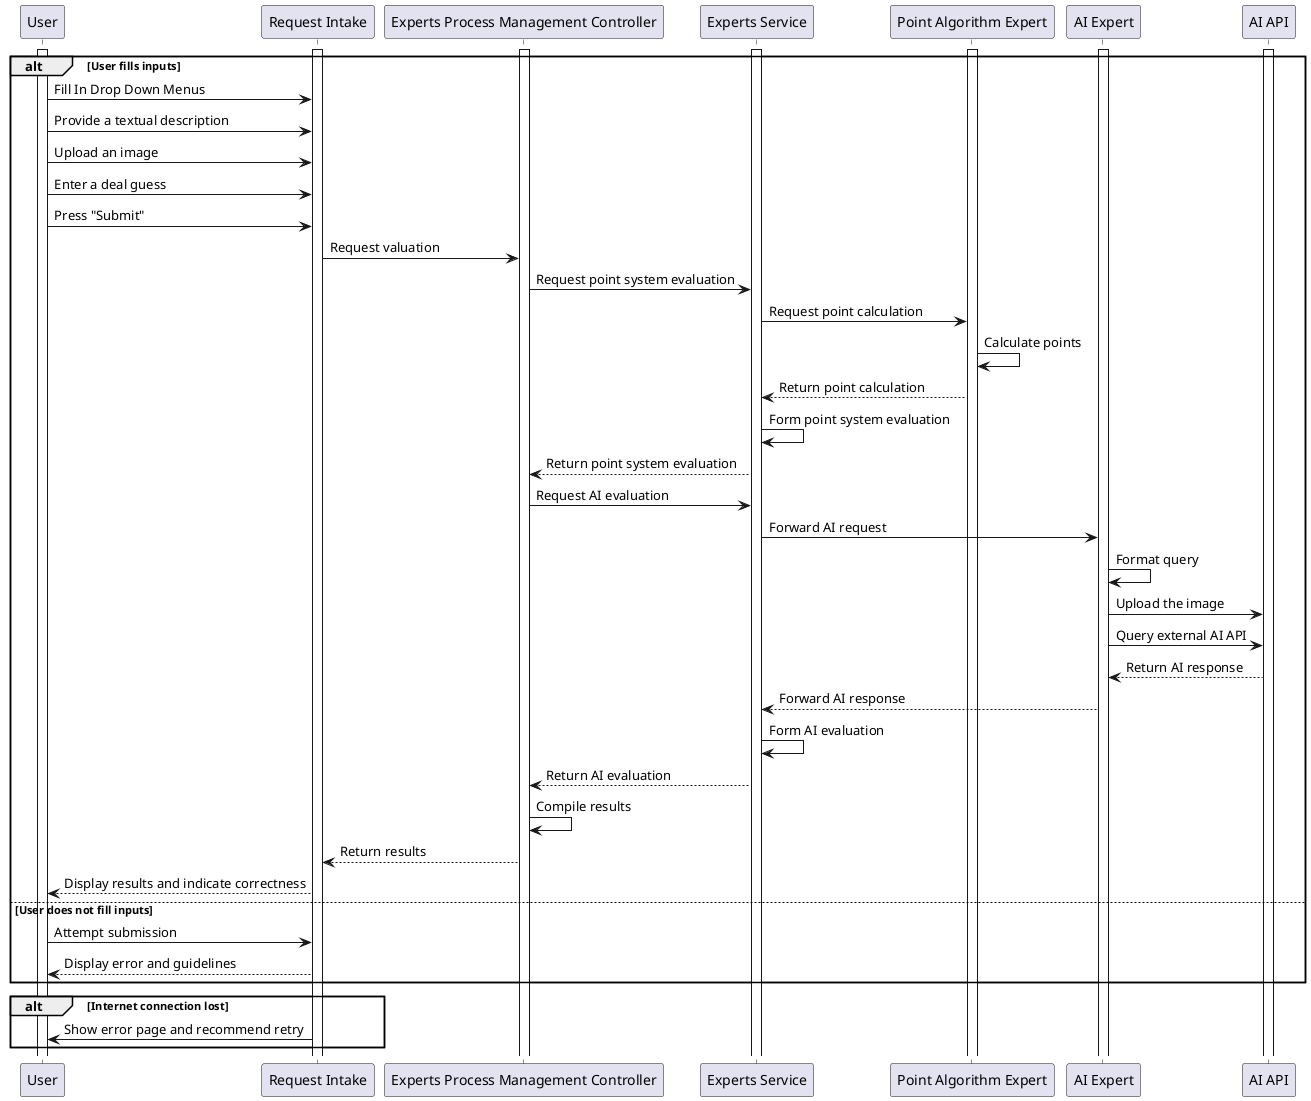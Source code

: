 @startuml be5
participant User
participant "Request Intake" as Intake
participant "Experts Process Management Controller" as Controller
participant "Experts Service" as Service
participant "Point Algorithm Expert" as Algorithm
participant "AI Expert" as AI
participant "AI API" as AI_API

activate User
activate Intake
activate Controller
activate Service
activate Algorithm
activate AI
activate AI_API

alt User fills inputs
    User -> Intake: Fill In Drop Down Menus
    User -> Intake: Provide a textual description
    User -> Intake: Upload an image
    User -> Intake: Enter a deal guess
    User -> Intake: Press "Submit"
    Intake -> Controller: Request valuation
    Controller -> Service: Request point system evaluation
    Service -> Algorithm: Request point calculation
    Algorithm -> Algorithm: Calculate points
    Algorithm --> Service: Return point calculation
    Service -> Service: Form point system evaluation
    Service --> Controller: Return point system evaluation
    Controller -> Service: Request AI evaluation
    Service -> AI: Forward AI request
    AI -> AI: Format query
    AI -> AI_API: Upload the image
    AI -> AI_API: Query external AI API
    AI_API --> AI: Return AI response
    AI --> Service: Forward AI response
    Service -> Service: Form AI evaluation
    Service --> Controller: Return AI evaluation
    Controller -> Controller: Compile results
    Controller --> Intake: Return results
    Intake --> User: Display results and indicate correctness
else User does not fill inputs
    User -> Intake: Attempt submission
    Intake --> User: Display error and guidelines
end

alt Internet connection lost
    Intake -> User: Show error page and recommend retry
end

@enduml
